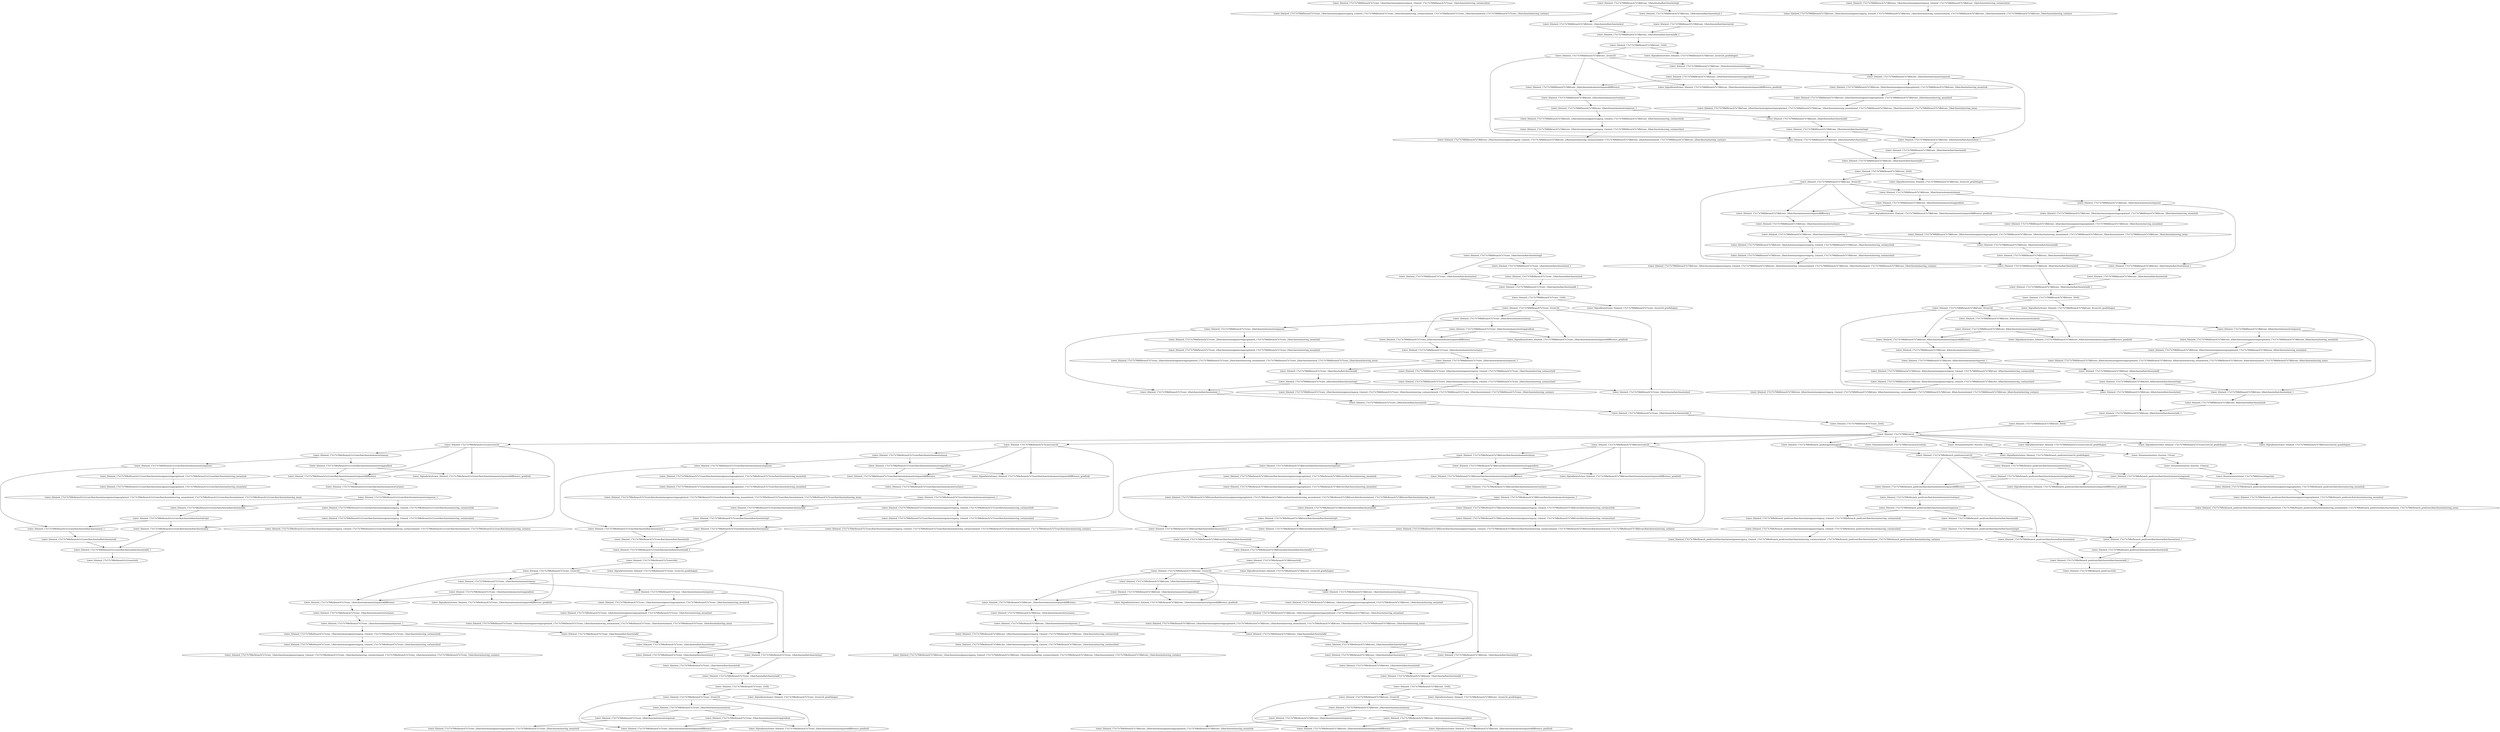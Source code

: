 digraph{
"tower_0/mixed_17x17x768d/branch7x7/conv_1/batchnorm/assignmovingavg_1/mixed_17x17x768d/branch7x7/conv_1/batchnorm/moving_variance/mul"->"tower_0/mixed_17x17x768d/branch7x7/conv_1/batchnorm/assignmovingavg_1/mixed_17x17x768d/branch7x7/conv_1/batchnorm/moving_variance/mixed_17x17x768d/branch7x7/conv_1/batchnorm/mixed_17x17x768d/branch7x7/conv_1/batchnorm/moving_variance"
"tower_0/mixed_17x17x768d/branch7x7/conv_1/batchnorm/batchnorm/rsqrt"->"tower_0/mixed_17x17x768d/branch7x7/conv_1/batchnorm/batchnorm/mul"
"tower_0/mixed_17x17x768d/branch7x7/conv_1/batchnorm/batchnorm/rsqrt"->"tower_0/mixed_17x17x768d/branch7x7/conv_1/batchnorm/batchnorm/mul_1"
"tower_0/mixed_17x17x768d/branch7x7/conv_1/batchnorm/batchnorm/mul_1"->"tower_0/mixed_17x17x768d/branch7x7/conv_1/batchnorm/batchnorm/sub"
"tower_0/mixed_17x17x768d/branch7x7/conv_1/batchnorm/batchnorm/mul"->"tower_0/mixed_17x17x768d/branch7x7/conv_1/batchnorm/batchnorm/add_1"
"tower_0/mixed_17x17x768d/branch7x7/conv_1/batchnorm/batchnorm/sub"->"tower_0/mixed_17x17x768d/branch7x7/conv_1/batchnorm/batchnorm/add_1"
"tower_0/mixed_17x17x768d/branch7x7/conv_1/batchnorm/batchnorm/add_1"->"tower_0/mixed_17x17x768d/branch7x7/conv_1/relu"
"tower_0/mixed_17x17x768d/branch7x7/conv_1/relu"->"tower_0/mixed_17x17x768d/branch7x7/conv_2/conv2d"
"tower_0/mixed_17x17x768d/branch7x7/conv_2/conv2d"->"tower_0/mixed_17x17x768d/branch7x7/conv_2/batchnorm/moments/mean"
"tower_0/mixed_17x17x768d/branch7x7/conv_2/batchnorm/moments/mean"->"tower_0/mixed_17x17x768d/branch7x7/conv_2/batchnorm/moments/stopgradient"
"tower_0/mixed_17x17x768d/branch7x7/conv_2/conv2d"->"tower_0/mixed_17x17x768d/branch7x7/conv_2/batchnorm/moments/squareddifference"
"tower_0/mixed_17x17x768d/branch7x7/conv_2/batchnorm/moments/stopgradient"->"tower_0/mixed_17x17x768d/branch7x7/conv_2/batchnorm/moments/squareddifference"
"tower_0/mixed_17x17x768d/branch7x7/conv_2/batchnorm/moments/squareddifference"->"tower_0/mixed_17x17x768d/branch7x7/conv_2/batchnorm/moments/variance"
"tower_0/mixed_17x17x768d/branch7x7/conv_2/batchnorm/moments/mean"->"tower_0/mixed_17x17x768d/branch7x7/conv_2/batchnorm/moments/squeeze"
"tower_0/mixed_17x17x768d/branch7x7/conv_2/batchnorm/moments/variance"->"tower_0/mixed_17x17x768d/branch7x7/conv_2/batchnorm/moments/squeeze_1"
"tower_0/mixed_17x17x768d/branch7x7/conv_2/batchnorm/moments/squeeze"->"tower_0/mixed_17x17x768d/branch7x7/conv_2/batchnorm/assignmovingavg/mixed_17x17x768d/branch7x7/conv_2/batchnorm/moving_mean/sub"
"tower_0/mixed_17x17x768d/branch7x7/conv_2/batchnorm/assignmovingavg/mixed_17x17x768d/branch7x7/conv_2/batchnorm/moving_mean/sub"->"tower_0/mixed_17x17x768d/branch7x7/conv_2/batchnorm/assignmovingavg/mixed_17x17x768d/branch7x7/conv_2/batchnorm/moving_mean/mul"
"tower_0/mixed_17x17x768d/branch7x7/conv_2/batchnorm/assignmovingavg/mixed_17x17x768d/branch7x7/conv_2/batchnorm/moving_mean/mul"->"tower_0/mixed_17x17x768d/branch7x7/conv_2/batchnorm/assignmovingavg/mixed_17x17x768d/branch7x7/conv_2/batchnorm/moving_mean/mixed_17x17x768d/branch7x7/conv_2/batchnorm/mixed_17x17x768d/branch7x7/conv_2/batchnorm/moving_mean"
"tower_0/mixed_17x17x768d/branch7x7/conv_2/batchnorm/moments/squeeze_1"->"tower_0/mixed_17x17x768d/branch7x7/conv_2/batchnorm/assignmovingavg_1/mixed_17x17x768d/branch7x7/conv_2/batchnorm/moving_variance/sub"
"tower_0/mixed_17x17x768d/branch7x7/conv_2/batchnorm/assignmovingavg_1/mixed_17x17x768d/branch7x7/conv_2/batchnorm/moving_variance/sub"->"tower_0/mixed_17x17x768d/branch7x7/conv_2/batchnorm/assignmovingavg_1/mixed_17x17x768d/branch7x7/conv_2/batchnorm/moving_variance/mul"
"tower_0/mixed_17x17x768d/branch7x7/conv_2/batchnorm/assignmovingavg_1/mixed_17x17x768d/branch7x7/conv_2/batchnorm/moving_variance/mul"->"tower_0/mixed_17x17x768d/branch7x7/conv_2/batchnorm/assignmovingavg_1/mixed_17x17x768d/branch7x7/conv_2/batchnorm/moving_variance/mixed_17x17x768d/branch7x7/conv_2/batchnorm/mixed_17x17x768d/branch7x7/conv_2/batchnorm/moving_variance"
"tower_0/mixed_17x17x768d/branch7x7/conv_2/batchnorm/moments/squeeze_1"->"tower_0/mixed_17x17x768d/branch7x7/conv_2/batchnorm/batchnorm/add"
"tower_0/mixed_17x17x768d/branch7x7/conv_2/batchnorm/batchnorm/add"->"tower_0/mixed_17x17x768d/branch7x7/conv_2/batchnorm/batchnorm/rsqrt"
"tower_0/mixed_17x17x768d/branch7x7/conv_2/conv2d"->"tower_0/mixed_17x17x768d/branch7x7/conv_2/batchnorm/batchnorm/mul"
"tower_0/mixed_17x17x768d/branch7x7/conv_2/batchnorm/batchnorm/rsqrt"->"tower_0/mixed_17x17x768d/branch7x7/conv_2/batchnorm/batchnorm/mul"
"tower_0/mixed_17x17x768d/branch7x7/conv_2/batchnorm/moments/squeeze"->"tower_0/mixed_17x17x768d/branch7x7/conv_2/batchnorm/batchnorm/mul_1"
"tower_0/mixed_17x17x768d/branch7x7/conv_2/batchnorm/batchnorm/rsqrt"->"tower_0/mixed_17x17x768d/branch7x7/conv_2/batchnorm/batchnorm/mul_1"
"tower_0/mixed_17x17x768d/branch7x7/conv_2/batchnorm/batchnorm/mul_1"->"tower_0/mixed_17x17x768d/branch7x7/conv_2/batchnorm/batchnorm/sub"
"tower_0/mixed_17x17x768d/branch7x7/conv_2/batchnorm/batchnorm/mul"->"tower_0/mixed_17x17x768d/branch7x7/conv_2/batchnorm/batchnorm/add_1"
"tower_0/mixed_17x17x768d/branch7x7/conv_2/batchnorm/batchnorm/sub"->"tower_0/mixed_17x17x768d/branch7x7/conv_2/batchnorm/batchnorm/add_1"
"tower_0/mixed_17x17x768d/branch7x7/conv_2/batchnorm/batchnorm/add_1"->"tower_0/mixed_17x17x768d/branch7x7/conv_2/relu"
"tower_0/mixed_17x17x768d/branch7x7dbl/conv_1/batchnorm/assignmovingavg_1/mixed_17x17x768d/branch7x7dbl/conv_1/batchnorm/moving_variance/mul"->"tower_0/mixed_17x17x768d/branch7x7dbl/conv_1/batchnorm/assignmovingavg_1/mixed_17x17x768d/branch7x7dbl/conv_1/batchnorm/moving_variance/mixed_17x17x768d/branch7x7dbl/conv_1/batchnorm/mixed_17x17x768d/branch7x7dbl/conv_1/batchnorm/moving_variance"
"tower_0/mixed_17x17x768d/branch7x7dbl/conv_1/batchnorm/batchnorm/rsqrt"->"tower_0/mixed_17x17x768d/branch7x7dbl/conv_1/batchnorm/batchnorm/mul"
"tower_0/mixed_17x17x768d/branch7x7dbl/conv_1/batchnorm/batchnorm/rsqrt"->"tower_0/mixed_17x17x768d/branch7x7dbl/conv_1/batchnorm/batchnorm/mul_1"
"tower_0/mixed_17x17x768d/branch7x7dbl/conv_1/batchnorm/batchnorm/mul_1"->"tower_0/mixed_17x17x768d/branch7x7dbl/conv_1/batchnorm/batchnorm/sub"
"tower_0/mixed_17x17x768d/branch7x7dbl/conv_1/batchnorm/batchnorm/mul"->"tower_0/mixed_17x17x768d/branch7x7dbl/conv_1/batchnorm/batchnorm/add_1"
"tower_0/mixed_17x17x768d/branch7x7dbl/conv_1/batchnorm/batchnorm/sub"->"tower_0/mixed_17x17x768d/branch7x7dbl/conv_1/batchnorm/batchnorm/add_1"
"tower_0/mixed_17x17x768d/branch7x7dbl/conv_1/batchnorm/batchnorm/add_1"->"tower_0/mixed_17x17x768d/branch7x7dbl/conv_1/relu"
"tower_0/mixed_17x17x768d/branch7x7dbl/conv_1/relu"->"tower_0/mixed_17x17x768d/branch7x7dbl/conv_2/conv2d"
"tower_0/mixed_17x17x768d/branch7x7dbl/conv_2/conv2d"->"tower_0/mixed_17x17x768d/branch7x7dbl/conv_2/batchnorm/moments/mean"
"tower_0/mixed_17x17x768d/branch7x7dbl/conv_2/batchnorm/moments/mean"->"tower_0/mixed_17x17x768d/branch7x7dbl/conv_2/batchnorm/moments/stopgradient"
"tower_0/mixed_17x17x768d/branch7x7dbl/conv_2/conv2d"->"tower_0/mixed_17x17x768d/branch7x7dbl/conv_2/batchnorm/moments/squareddifference"
"tower_0/mixed_17x17x768d/branch7x7dbl/conv_2/batchnorm/moments/stopgradient"->"tower_0/mixed_17x17x768d/branch7x7dbl/conv_2/batchnorm/moments/squareddifference"
"tower_0/mixed_17x17x768d/branch7x7dbl/conv_2/batchnorm/moments/squareddifference"->"tower_0/mixed_17x17x768d/branch7x7dbl/conv_2/batchnorm/moments/variance"
"tower_0/mixed_17x17x768d/branch7x7dbl/conv_2/batchnorm/moments/mean"->"tower_0/mixed_17x17x768d/branch7x7dbl/conv_2/batchnorm/moments/squeeze"
"tower_0/mixed_17x17x768d/branch7x7dbl/conv_2/batchnorm/moments/variance"->"tower_0/mixed_17x17x768d/branch7x7dbl/conv_2/batchnorm/moments/squeeze_1"
"tower_0/mixed_17x17x768d/branch7x7dbl/conv_2/batchnorm/moments/squeeze"->"tower_0/mixed_17x17x768d/branch7x7dbl/conv_2/batchnorm/assignmovingavg/mixed_17x17x768d/branch7x7dbl/conv_2/batchnorm/moving_mean/sub"
"tower_0/mixed_17x17x768d/branch7x7dbl/conv_2/batchnorm/assignmovingavg/mixed_17x17x768d/branch7x7dbl/conv_2/batchnorm/moving_mean/sub"->"tower_0/mixed_17x17x768d/branch7x7dbl/conv_2/batchnorm/assignmovingavg/mixed_17x17x768d/branch7x7dbl/conv_2/batchnorm/moving_mean/mul"
"tower_0/mixed_17x17x768d/branch7x7dbl/conv_2/batchnorm/assignmovingavg/mixed_17x17x768d/branch7x7dbl/conv_2/batchnorm/moving_mean/mul"->"tower_0/mixed_17x17x768d/branch7x7dbl/conv_2/batchnorm/assignmovingavg/mixed_17x17x768d/branch7x7dbl/conv_2/batchnorm/moving_mean/mixed_17x17x768d/branch7x7dbl/conv_2/batchnorm/mixed_17x17x768d/branch7x7dbl/conv_2/batchnorm/moving_mean"
"tower_0/mixed_17x17x768d/branch7x7dbl/conv_2/batchnorm/moments/squeeze_1"->"tower_0/mixed_17x17x768d/branch7x7dbl/conv_2/batchnorm/assignmovingavg_1/mixed_17x17x768d/branch7x7dbl/conv_2/batchnorm/moving_variance/sub"
"tower_0/mixed_17x17x768d/branch7x7dbl/conv_2/batchnorm/assignmovingavg_1/mixed_17x17x768d/branch7x7dbl/conv_2/batchnorm/moving_variance/sub"->"tower_0/mixed_17x17x768d/branch7x7dbl/conv_2/batchnorm/assignmovingavg_1/mixed_17x17x768d/branch7x7dbl/conv_2/batchnorm/moving_variance/mul"
"tower_0/mixed_17x17x768d/branch7x7dbl/conv_2/batchnorm/assignmovingavg_1/mixed_17x17x768d/branch7x7dbl/conv_2/batchnorm/moving_variance/mul"->"tower_0/mixed_17x17x768d/branch7x7dbl/conv_2/batchnorm/assignmovingavg_1/mixed_17x17x768d/branch7x7dbl/conv_2/batchnorm/moving_variance/mixed_17x17x768d/branch7x7dbl/conv_2/batchnorm/mixed_17x17x768d/branch7x7dbl/conv_2/batchnorm/moving_variance"
"tower_0/mixed_17x17x768d/branch7x7dbl/conv_2/batchnorm/moments/squeeze_1"->"tower_0/mixed_17x17x768d/branch7x7dbl/conv_2/batchnorm/batchnorm/add"
"tower_0/mixed_17x17x768d/branch7x7dbl/conv_2/batchnorm/batchnorm/add"->"tower_0/mixed_17x17x768d/branch7x7dbl/conv_2/batchnorm/batchnorm/rsqrt"
"tower_0/mixed_17x17x768d/branch7x7dbl/conv_2/conv2d"->"tower_0/mixed_17x17x768d/branch7x7dbl/conv_2/batchnorm/batchnorm/mul"
"tower_0/mixed_17x17x768d/branch7x7dbl/conv_2/batchnorm/batchnorm/rsqrt"->"tower_0/mixed_17x17x768d/branch7x7dbl/conv_2/batchnorm/batchnorm/mul"
"tower_0/mixed_17x17x768d/branch7x7dbl/conv_2/batchnorm/moments/squeeze"->"tower_0/mixed_17x17x768d/branch7x7dbl/conv_2/batchnorm/batchnorm/mul_1"
"tower_0/mixed_17x17x768d/branch7x7dbl/conv_2/batchnorm/batchnorm/rsqrt"->"tower_0/mixed_17x17x768d/branch7x7dbl/conv_2/batchnorm/batchnorm/mul_1"
"tower_0/mixed_17x17x768d/branch7x7dbl/conv_2/batchnorm/batchnorm/mul_1"->"tower_0/mixed_17x17x768d/branch7x7dbl/conv_2/batchnorm/batchnorm/sub"
"tower_0/mixed_17x17x768d/branch7x7dbl/conv_2/batchnorm/batchnorm/mul"->"tower_0/mixed_17x17x768d/branch7x7dbl/conv_2/batchnorm/batchnorm/add_1"
"tower_0/mixed_17x17x768d/branch7x7dbl/conv_2/batchnorm/batchnorm/sub"->"tower_0/mixed_17x17x768d/branch7x7dbl/conv_2/batchnorm/batchnorm/add_1"
"tower_0/mixed_17x17x768d/branch7x7dbl/conv_2/batchnorm/batchnorm/add_1"->"tower_0/mixed_17x17x768d/branch7x7dbl/conv_2/relu"
"tower_0/mixed_17x17x768d/branch7x7dbl/conv_2/relu"->"tower_0/mixed_17x17x768d/branch7x7dbl/conv_3/conv2d"
"tower_0/mixed_17x17x768d/branch7x7dbl/conv_3/conv2d"->"tower_0/mixed_17x17x768d/branch7x7dbl/conv_3/batchnorm/moments/mean"
"tower_0/mixed_17x17x768d/branch7x7dbl/conv_3/batchnorm/moments/mean"->"tower_0/mixed_17x17x768d/branch7x7dbl/conv_3/batchnorm/moments/stopgradient"
"tower_0/mixed_17x17x768d/branch7x7dbl/conv_3/conv2d"->"tower_0/mixed_17x17x768d/branch7x7dbl/conv_3/batchnorm/moments/squareddifference"
"tower_0/mixed_17x17x768d/branch7x7dbl/conv_3/batchnorm/moments/stopgradient"->"tower_0/mixed_17x17x768d/branch7x7dbl/conv_3/batchnorm/moments/squareddifference"
"tower_0/mixed_17x17x768d/branch7x7dbl/conv_3/batchnorm/moments/squareddifference"->"tower_0/mixed_17x17x768d/branch7x7dbl/conv_3/batchnorm/moments/variance"
"tower_0/mixed_17x17x768d/branch7x7dbl/conv_3/batchnorm/moments/mean"->"tower_0/mixed_17x17x768d/branch7x7dbl/conv_3/batchnorm/moments/squeeze"
"tower_0/mixed_17x17x768d/branch7x7dbl/conv_3/batchnorm/moments/variance"->"tower_0/mixed_17x17x768d/branch7x7dbl/conv_3/batchnorm/moments/squeeze_1"
"tower_0/mixed_17x17x768d/branch7x7dbl/conv_3/batchnorm/moments/squeeze"->"tower_0/mixed_17x17x768d/branch7x7dbl/conv_3/batchnorm/assignmovingavg/mixed_17x17x768d/branch7x7dbl/conv_3/batchnorm/moving_mean/sub"
"tower_0/mixed_17x17x768d/branch7x7dbl/conv_3/batchnorm/assignmovingavg/mixed_17x17x768d/branch7x7dbl/conv_3/batchnorm/moving_mean/sub"->"tower_0/mixed_17x17x768d/branch7x7dbl/conv_3/batchnorm/assignmovingavg/mixed_17x17x768d/branch7x7dbl/conv_3/batchnorm/moving_mean/mul"
"tower_0/mixed_17x17x768d/branch7x7dbl/conv_3/batchnorm/assignmovingavg/mixed_17x17x768d/branch7x7dbl/conv_3/batchnorm/moving_mean/mul"->"tower_0/mixed_17x17x768d/branch7x7dbl/conv_3/batchnorm/assignmovingavg/mixed_17x17x768d/branch7x7dbl/conv_3/batchnorm/moving_mean/mixed_17x17x768d/branch7x7dbl/conv_3/batchnorm/mixed_17x17x768d/branch7x7dbl/conv_3/batchnorm/moving_mean"
"tower_0/mixed_17x17x768d/branch7x7dbl/conv_3/batchnorm/moments/squeeze_1"->"tower_0/mixed_17x17x768d/branch7x7dbl/conv_3/batchnorm/assignmovingavg_1/mixed_17x17x768d/branch7x7dbl/conv_3/batchnorm/moving_variance/sub"
"tower_0/mixed_17x17x768d/branch7x7dbl/conv_3/batchnorm/assignmovingavg_1/mixed_17x17x768d/branch7x7dbl/conv_3/batchnorm/moving_variance/sub"->"tower_0/mixed_17x17x768d/branch7x7dbl/conv_3/batchnorm/assignmovingavg_1/mixed_17x17x768d/branch7x7dbl/conv_3/batchnorm/moving_variance/mul"
"tower_0/mixed_17x17x768d/branch7x7dbl/conv_3/batchnorm/assignmovingavg_1/mixed_17x17x768d/branch7x7dbl/conv_3/batchnorm/moving_variance/mul"->"tower_0/mixed_17x17x768d/branch7x7dbl/conv_3/batchnorm/assignmovingavg_1/mixed_17x17x768d/branch7x7dbl/conv_3/batchnorm/moving_variance/mixed_17x17x768d/branch7x7dbl/conv_3/batchnorm/mixed_17x17x768d/branch7x7dbl/conv_3/batchnorm/moving_variance"
"tower_0/mixed_17x17x768d/branch7x7dbl/conv_3/batchnorm/moments/squeeze_1"->"tower_0/mixed_17x17x768d/branch7x7dbl/conv_3/batchnorm/batchnorm/add"
"tower_0/mixed_17x17x768d/branch7x7dbl/conv_3/batchnorm/batchnorm/add"->"tower_0/mixed_17x17x768d/branch7x7dbl/conv_3/batchnorm/batchnorm/rsqrt"
"tower_0/mixed_17x17x768d/branch7x7dbl/conv_3/conv2d"->"tower_0/mixed_17x17x768d/branch7x7dbl/conv_3/batchnorm/batchnorm/mul"
"tower_0/mixed_17x17x768d/branch7x7dbl/conv_3/batchnorm/batchnorm/rsqrt"->"tower_0/mixed_17x17x768d/branch7x7dbl/conv_3/batchnorm/batchnorm/mul"
"tower_0/mixed_17x17x768d/branch7x7dbl/conv_3/batchnorm/moments/squeeze"->"tower_0/mixed_17x17x768d/branch7x7dbl/conv_3/batchnorm/batchnorm/mul_1"
"tower_0/mixed_17x17x768d/branch7x7dbl/conv_3/batchnorm/batchnorm/rsqrt"->"tower_0/mixed_17x17x768d/branch7x7dbl/conv_3/batchnorm/batchnorm/mul_1"
"tower_0/mixed_17x17x768d/branch7x7dbl/conv_3/batchnorm/batchnorm/mul_1"->"tower_0/mixed_17x17x768d/branch7x7dbl/conv_3/batchnorm/batchnorm/sub"
"tower_0/mixed_17x17x768d/branch7x7dbl/conv_3/batchnorm/batchnorm/mul"->"tower_0/mixed_17x17x768d/branch7x7dbl/conv_3/batchnorm/batchnorm/add_1"
"tower_0/mixed_17x17x768d/branch7x7dbl/conv_3/batchnorm/batchnorm/sub"->"tower_0/mixed_17x17x768d/branch7x7dbl/conv_3/batchnorm/batchnorm/add_1"
"tower_0/mixed_17x17x768d/branch7x7dbl/conv_3/batchnorm/batchnorm/add_1"->"tower_0/mixed_17x17x768d/branch7x7dbl/conv_3/relu"
"tower_0/mixed_17x17x768d/branch7x7dbl/conv_3/relu"->"tower_0/mixed_17x17x768d/branch7x7dbl/conv_4/conv2d"
"tower_0/mixed_17x17x768d/branch7x7dbl/conv_4/conv2d"->"tower_0/mixed_17x17x768d/branch7x7dbl/conv_4/batchnorm/moments/mean"
"tower_0/mixed_17x17x768d/branch7x7dbl/conv_4/batchnorm/moments/mean"->"tower_0/mixed_17x17x768d/branch7x7dbl/conv_4/batchnorm/moments/stopgradient"
"tower_0/mixed_17x17x768d/branch7x7dbl/conv_4/conv2d"->"tower_0/mixed_17x17x768d/branch7x7dbl/conv_4/batchnorm/moments/squareddifference"
"tower_0/mixed_17x17x768d/branch7x7dbl/conv_4/batchnorm/moments/stopgradient"->"tower_0/mixed_17x17x768d/branch7x7dbl/conv_4/batchnorm/moments/squareddifference"
"tower_0/mixed_17x17x768d/branch7x7dbl/conv_4/batchnorm/moments/squareddifference"->"tower_0/mixed_17x17x768d/branch7x7dbl/conv_4/batchnorm/moments/variance"
"tower_0/mixed_17x17x768d/branch7x7dbl/conv_4/batchnorm/moments/mean"->"tower_0/mixed_17x17x768d/branch7x7dbl/conv_4/batchnorm/moments/squeeze"
"tower_0/mixed_17x17x768d/branch7x7dbl/conv_4/batchnorm/moments/variance"->"tower_0/mixed_17x17x768d/branch7x7dbl/conv_4/batchnorm/moments/squeeze_1"
"tower_0/mixed_17x17x768d/branch7x7dbl/conv_4/batchnorm/moments/squeeze"->"tower_0/mixed_17x17x768d/branch7x7dbl/conv_4/batchnorm/assignmovingavg/mixed_17x17x768d/branch7x7dbl/conv_4/batchnorm/moving_mean/sub"
"tower_0/mixed_17x17x768d/branch7x7dbl/conv_4/batchnorm/assignmovingavg/mixed_17x17x768d/branch7x7dbl/conv_4/batchnorm/moving_mean/sub"->"tower_0/mixed_17x17x768d/branch7x7dbl/conv_4/batchnorm/assignmovingavg/mixed_17x17x768d/branch7x7dbl/conv_4/batchnorm/moving_mean/mul"
"tower_0/mixed_17x17x768d/branch7x7dbl/conv_4/batchnorm/assignmovingavg/mixed_17x17x768d/branch7x7dbl/conv_4/batchnorm/moving_mean/mul"->"tower_0/mixed_17x17x768d/branch7x7dbl/conv_4/batchnorm/assignmovingavg/mixed_17x17x768d/branch7x7dbl/conv_4/batchnorm/moving_mean/mixed_17x17x768d/branch7x7dbl/conv_4/batchnorm/mixed_17x17x768d/branch7x7dbl/conv_4/batchnorm/moving_mean"
"tower_0/mixed_17x17x768d/branch7x7dbl/conv_4/batchnorm/moments/squeeze_1"->"tower_0/mixed_17x17x768d/branch7x7dbl/conv_4/batchnorm/assignmovingavg_1/mixed_17x17x768d/branch7x7dbl/conv_4/batchnorm/moving_variance/sub"
"tower_0/mixed_17x17x768d/branch7x7dbl/conv_4/batchnorm/assignmovingavg_1/mixed_17x17x768d/branch7x7dbl/conv_4/batchnorm/moving_variance/sub"->"tower_0/mixed_17x17x768d/branch7x7dbl/conv_4/batchnorm/assignmovingavg_1/mixed_17x17x768d/branch7x7dbl/conv_4/batchnorm/moving_variance/mul"
"tower_0/mixed_17x17x768d/branch7x7dbl/conv_4/batchnorm/assignmovingavg_1/mixed_17x17x768d/branch7x7dbl/conv_4/batchnorm/moving_variance/mul"->"tower_0/mixed_17x17x768d/branch7x7dbl/conv_4/batchnorm/assignmovingavg_1/mixed_17x17x768d/branch7x7dbl/conv_4/batchnorm/moving_variance/mixed_17x17x768d/branch7x7dbl/conv_4/batchnorm/mixed_17x17x768d/branch7x7dbl/conv_4/batchnorm/moving_variance"
"tower_0/mixed_17x17x768d/branch7x7dbl/conv_4/batchnorm/moments/squeeze_1"->"tower_0/mixed_17x17x768d/branch7x7dbl/conv_4/batchnorm/batchnorm/add"
"tower_0/mixed_17x17x768d/branch7x7dbl/conv_4/batchnorm/batchnorm/add"->"tower_0/mixed_17x17x768d/branch7x7dbl/conv_4/batchnorm/batchnorm/rsqrt"
"tower_0/mixed_17x17x768d/branch7x7dbl/conv_4/conv2d"->"tower_0/mixed_17x17x768d/branch7x7dbl/conv_4/batchnorm/batchnorm/mul"
"tower_0/mixed_17x17x768d/branch7x7dbl/conv_4/batchnorm/batchnorm/rsqrt"->"tower_0/mixed_17x17x768d/branch7x7dbl/conv_4/batchnorm/batchnorm/mul"
"tower_0/mixed_17x17x768d/branch7x7dbl/conv_4/batchnorm/moments/squeeze"->"tower_0/mixed_17x17x768d/branch7x7dbl/conv_4/batchnorm/batchnorm/mul_1"
"tower_0/mixed_17x17x768d/branch7x7dbl/conv_4/batchnorm/batchnorm/rsqrt"->"tower_0/mixed_17x17x768d/branch7x7dbl/conv_4/batchnorm/batchnorm/mul_1"
"tower_0/mixed_17x17x768d/branch7x7dbl/conv_4/batchnorm/batchnorm/mul_1"->"tower_0/mixed_17x17x768d/branch7x7dbl/conv_4/batchnorm/batchnorm/sub"
"tower_0/mixed_17x17x768d/branch7x7dbl/conv_4/batchnorm/batchnorm/mul"->"tower_0/mixed_17x17x768d/branch7x7dbl/conv_4/batchnorm/batchnorm/add_1"
"tower_0/mixed_17x17x768d/branch7x7dbl/conv_4/batchnorm/batchnorm/sub"->"tower_0/mixed_17x17x768d/branch7x7dbl/conv_4/batchnorm/batchnorm/add_1"
"tower_0/mixed_17x17x768d/branch7x7dbl/conv_4/batchnorm/batchnorm/add_1"->"tower_0/mixed_17x17x768d/branch7x7dbl/conv_4/relu"
"tower_0/mixed_17x17x768d/branch7x7/conv_2/relu"->"tower_0/mixed_17x17x768d/concat"
"tower_0/mixed_17x17x768d/branch7x7dbl/conv_4/relu"->"tower_0/mixed_17x17x768d/concat"
"tower_0/mixed_17x17x768d/concat"->"tower_0/mixed_17x17x768e/branch1x1/conv/conv2d"
"tower_0/mixed_17x17x768e/branch1x1/conv/conv2d"->"tower_0/mixed_17x17x768e/branch1x1/conv/batchnorm/moments/mean"
"tower_0/mixed_17x17x768e/branch1x1/conv/batchnorm/moments/mean"->"tower_0/mixed_17x17x768e/branch1x1/conv/batchnorm/moments/stopgradient"
"tower_0/mixed_17x17x768e/branch1x1/conv/conv2d"->"tower_0/mixed_17x17x768e/branch1x1/conv/batchnorm/moments/squareddifference"
"tower_0/mixed_17x17x768e/branch1x1/conv/batchnorm/moments/stopgradient"->"tower_0/mixed_17x17x768e/branch1x1/conv/batchnorm/moments/squareddifference"
"tower_0/mixed_17x17x768e/branch1x1/conv/batchnorm/moments/squareddifference"->"tower_0/mixed_17x17x768e/branch1x1/conv/batchnorm/moments/variance"
"tower_0/mixed_17x17x768e/branch1x1/conv/batchnorm/moments/mean"->"tower_0/mixed_17x17x768e/branch1x1/conv/batchnorm/moments/squeeze"
"tower_0/mixed_17x17x768e/branch1x1/conv/batchnorm/moments/variance"->"tower_0/mixed_17x17x768e/branch1x1/conv/batchnorm/moments/squeeze_1"
"tower_0/mixed_17x17x768e/branch1x1/conv/batchnorm/moments/squeeze"->"tower_0/mixed_17x17x768e/branch1x1/conv/batchnorm/assignmovingavg/mixed_17x17x768e/branch1x1/conv/batchnorm/moving_mean/sub"
"tower_0/mixed_17x17x768e/branch1x1/conv/batchnorm/assignmovingavg/mixed_17x17x768e/branch1x1/conv/batchnorm/moving_mean/sub"->"tower_0/mixed_17x17x768e/branch1x1/conv/batchnorm/assignmovingavg/mixed_17x17x768e/branch1x1/conv/batchnorm/moving_mean/mul"
"tower_0/mixed_17x17x768e/branch1x1/conv/batchnorm/assignmovingavg/mixed_17x17x768e/branch1x1/conv/batchnorm/moving_mean/mul"->"tower_0/mixed_17x17x768e/branch1x1/conv/batchnorm/assignmovingavg/mixed_17x17x768e/branch1x1/conv/batchnorm/moving_mean/mixed_17x17x768e/branch1x1/conv/batchnorm/mixed_17x17x768e/branch1x1/conv/batchnorm/moving_mean"
"tower_0/mixed_17x17x768e/branch1x1/conv/batchnorm/moments/squeeze_1"->"tower_0/mixed_17x17x768e/branch1x1/conv/batchnorm/assignmovingavg_1/mixed_17x17x768e/branch1x1/conv/batchnorm/moving_variance/sub"
"tower_0/mixed_17x17x768e/branch1x1/conv/batchnorm/assignmovingavg_1/mixed_17x17x768e/branch1x1/conv/batchnorm/moving_variance/sub"->"tower_0/mixed_17x17x768e/branch1x1/conv/batchnorm/assignmovingavg_1/mixed_17x17x768e/branch1x1/conv/batchnorm/moving_variance/mul"
"tower_0/mixed_17x17x768e/branch1x1/conv/batchnorm/assignmovingavg_1/mixed_17x17x768e/branch1x1/conv/batchnorm/moving_variance/mul"->"tower_0/mixed_17x17x768e/branch1x1/conv/batchnorm/assignmovingavg_1/mixed_17x17x768e/branch1x1/conv/batchnorm/moving_variance/mixed_17x17x768e/branch1x1/conv/batchnorm/mixed_17x17x768e/branch1x1/conv/batchnorm/moving_variance"
"tower_0/mixed_17x17x768e/branch1x1/conv/batchnorm/moments/squeeze_1"->"tower_0/mixed_17x17x768e/branch1x1/conv/batchnorm/batchnorm/add"
"tower_0/mixed_17x17x768e/branch1x1/conv/batchnorm/batchnorm/add"->"tower_0/mixed_17x17x768e/branch1x1/conv/batchnorm/batchnorm/rsqrt"
"tower_0/mixed_17x17x768e/branch1x1/conv/conv2d"->"tower_0/mixed_17x17x768e/branch1x1/conv/batchnorm/batchnorm/mul"
"tower_0/mixed_17x17x768e/branch1x1/conv/batchnorm/batchnorm/rsqrt"->"tower_0/mixed_17x17x768e/branch1x1/conv/batchnorm/batchnorm/mul"
"tower_0/mixed_17x17x768e/branch1x1/conv/batchnorm/moments/squeeze"->"tower_0/mixed_17x17x768e/branch1x1/conv/batchnorm/batchnorm/mul_1"
"tower_0/mixed_17x17x768e/branch1x1/conv/batchnorm/batchnorm/rsqrt"->"tower_0/mixed_17x17x768e/branch1x1/conv/batchnorm/batchnorm/mul_1"
"tower_0/mixed_17x17x768e/branch1x1/conv/batchnorm/batchnorm/mul_1"->"tower_0/mixed_17x17x768e/branch1x1/conv/batchnorm/batchnorm/sub"
"tower_0/mixed_17x17x768e/branch1x1/conv/batchnorm/batchnorm/mul"->"tower_0/mixed_17x17x768e/branch1x1/conv/batchnorm/batchnorm/add_1"
"tower_0/mixed_17x17x768e/branch1x1/conv/batchnorm/batchnorm/sub"->"tower_0/mixed_17x17x768e/branch1x1/conv/batchnorm/batchnorm/add_1"
"tower_0/mixed_17x17x768e/branch1x1/conv/batchnorm/batchnorm/add_1"->"tower_0/mixed_17x17x768e/branch1x1/conv/relu"
"tower_0/mixed_17x17x768d/concat"->"tower_0/mixed_17x17x768e/branch7x7/conv/conv2d"
"tower_0/mixed_17x17x768e/branch7x7/conv/conv2d"->"tower_0/mixed_17x17x768e/branch7x7/conv/batchnorm/moments/mean"
"tower_0/mixed_17x17x768e/branch7x7/conv/batchnorm/moments/mean"->"tower_0/mixed_17x17x768e/branch7x7/conv/batchnorm/moments/stopgradient"
"tower_0/mixed_17x17x768e/branch7x7/conv/conv2d"->"tower_0/mixed_17x17x768e/branch7x7/conv/batchnorm/moments/squareddifference"
"tower_0/mixed_17x17x768e/branch7x7/conv/batchnorm/moments/stopgradient"->"tower_0/mixed_17x17x768e/branch7x7/conv/batchnorm/moments/squareddifference"
"tower_0/mixed_17x17x768e/branch7x7/conv/batchnorm/moments/squareddifference"->"tower_0/mixed_17x17x768e/branch7x7/conv/batchnorm/moments/variance"
"tower_0/mixed_17x17x768e/branch7x7/conv/batchnorm/moments/mean"->"tower_0/mixed_17x17x768e/branch7x7/conv/batchnorm/moments/squeeze"
"tower_0/mixed_17x17x768e/branch7x7/conv/batchnorm/moments/variance"->"tower_0/mixed_17x17x768e/branch7x7/conv/batchnorm/moments/squeeze_1"
"tower_0/mixed_17x17x768e/branch7x7/conv/batchnorm/moments/squeeze"->"tower_0/mixed_17x17x768e/branch7x7/conv/batchnorm/assignmovingavg/mixed_17x17x768e/branch7x7/conv/batchnorm/moving_mean/sub"
"tower_0/mixed_17x17x768e/branch7x7/conv/batchnorm/assignmovingavg/mixed_17x17x768e/branch7x7/conv/batchnorm/moving_mean/sub"->"tower_0/mixed_17x17x768e/branch7x7/conv/batchnorm/assignmovingavg/mixed_17x17x768e/branch7x7/conv/batchnorm/moving_mean/mul"
"tower_0/mixed_17x17x768e/branch7x7/conv/batchnorm/assignmovingavg/mixed_17x17x768e/branch7x7/conv/batchnorm/moving_mean/mul"->"tower_0/mixed_17x17x768e/branch7x7/conv/batchnorm/assignmovingavg/mixed_17x17x768e/branch7x7/conv/batchnorm/moving_mean/mixed_17x17x768e/branch7x7/conv/batchnorm/mixed_17x17x768e/branch7x7/conv/batchnorm/moving_mean"
"tower_0/mixed_17x17x768e/branch7x7/conv/batchnorm/moments/squeeze_1"->"tower_0/mixed_17x17x768e/branch7x7/conv/batchnorm/assignmovingavg_1/mixed_17x17x768e/branch7x7/conv/batchnorm/moving_variance/sub"
"tower_0/mixed_17x17x768e/branch7x7/conv/batchnorm/assignmovingavg_1/mixed_17x17x768e/branch7x7/conv/batchnorm/moving_variance/sub"->"tower_0/mixed_17x17x768e/branch7x7/conv/batchnorm/assignmovingavg_1/mixed_17x17x768e/branch7x7/conv/batchnorm/moving_variance/mul"
"tower_0/mixed_17x17x768e/branch7x7/conv/batchnorm/assignmovingavg_1/mixed_17x17x768e/branch7x7/conv/batchnorm/moving_variance/mul"->"tower_0/mixed_17x17x768e/branch7x7/conv/batchnorm/assignmovingavg_1/mixed_17x17x768e/branch7x7/conv/batchnorm/moving_variance/mixed_17x17x768e/branch7x7/conv/batchnorm/mixed_17x17x768e/branch7x7/conv/batchnorm/moving_variance"
"tower_0/mixed_17x17x768e/branch7x7/conv/batchnorm/moments/squeeze_1"->"tower_0/mixed_17x17x768e/branch7x7/conv/batchnorm/batchnorm/add"
"tower_0/mixed_17x17x768e/branch7x7/conv/batchnorm/batchnorm/add"->"tower_0/mixed_17x17x768e/branch7x7/conv/batchnorm/batchnorm/rsqrt"
"tower_0/mixed_17x17x768e/branch7x7/conv/conv2d"->"tower_0/mixed_17x17x768e/branch7x7/conv/batchnorm/batchnorm/mul"
"tower_0/mixed_17x17x768e/branch7x7/conv/batchnorm/batchnorm/rsqrt"->"tower_0/mixed_17x17x768e/branch7x7/conv/batchnorm/batchnorm/mul"
"tower_0/mixed_17x17x768e/branch7x7/conv/batchnorm/moments/squeeze"->"tower_0/mixed_17x17x768e/branch7x7/conv/batchnorm/batchnorm/mul_1"
"tower_0/mixed_17x17x768e/branch7x7/conv/batchnorm/batchnorm/rsqrt"->"tower_0/mixed_17x17x768e/branch7x7/conv/batchnorm/batchnorm/mul_1"
"tower_0/mixed_17x17x768e/branch7x7/conv/batchnorm/batchnorm/mul_1"->"tower_0/mixed_17x17x768e/branch7x7/conv/batchnorm/batchnorm/sub"
"tower_0/mixed_17x17x768e/branch7x7/conv/batchnorm/batchnorm/mul"->"tower_0/mixed_17x17x768e/branch7x7/conv/batchnorm/batchnorm/add_1"
"tower_0/mixed_17x17x768e/branch7x7/conv/batchnorm/batchnorm/sub"->"tower_0/mixed_17x17x768e/branch7x7/conv/batchnorm/batchnorm/add_1"
"tower_0/mixed_17x17x768e/branch7x7/conv/batchnorm/batchnorm/add_1"->"tower_0/mixed_17x17x768e/branch7x7/conv/relu"
"tower_0/mixed_17x17x768e/branch7x7/conv/relu"->"tower_0/mixed_17x17x768e/branch7x7/conv_1/conv2d"
"tower_0/mixed_17x17x768e/branch7x7/conv_1/conv2d"->"tower_0/mixed_17x17x768e/branch7x7/conv_1/batchnorm/moments/mean"
"tower_0/mixed_17x17x768e/branch7x7/conv_1/batchnorm/moments/mean"->"tower_0/mixed_17x17x768e/branch7x7/conv_1/batchnorm/moments/stopgradient"
"tower_0/mixed_17x17x768e/branch7x7/conv_1/conv2d"->"tower_0/mixed_17x17x768e/branch7x7/conv_1/batchnorm/moments/squareddifference"
"tower_0/mixed_17x17x768e/branch7x7/conv_1/batchnorm/moments/stopgradient"->"tower_0/mixed_17x17x768e/branch7x7/conv_1/batchnorm/moments/squareddifference"
"tower_0/mixed_17x17x768e/branch7x7/conv_1/batchnorm/moments/squareddifference"->"tower_0/mixed_17x17x768e/branch7x7/conv_1/batchnorm/moments/variance"
"tower_0/mixed_17x17x768e/branch7x7/conv_1/batchnorm/moments/mean"->"tower_0/mixed_17x17x768e/branch7x7/conv_1/batchnorm/moments/squeeze"
"tower_0/mixed_17x17x768e/branch7x7/conv_1/batchnorm/moments/variance"->"tower_0/mixed_17x17x768e/branch7x7/conv_1/batchnorm/moments/squeeze_1"
"tower_0/mixed_17x17x768e/branch7x7/conv_1/batchnorm/moments/squeeze"->"tower_0/mixed_17x17x768e/branch7x7/conv_1/batchnorm/assignmovingavg/mixed_17x17x768e/branch7x7/conv_1/batchnorm/moving_mean/sub"
"tower_0/mixed_17x17x768e/branch7x7/conv_1/batchnorm/assignmovingavg/mixed_17x17x768e/branch7x7/conv_1/batchnorm/moving_mean/sub"->"tower_0/mixed_17x17x768e/branch7x7/conv_1/batchnorm/assignmovingavg/mixed_17x17x768e/branch7x7/conv_1/batchnorm/moving_mean/mul"
"tower_0/mixed_17x17x768e/branch7x7/conv_1/batchnorm/assignmovingavg/mixed_17x17x768e/branch7x7/conv_1/batchnorm/moving_mean/mul"->"tower_0/mixed_17x17x768e/branch7x7/conv_1/batchnorm/assignmovingavg/mixed_17x17x768e/branch7x7/conv_1/batchnorm/moving_mean/mixed_17x17x768e/branch7x7/conv_1/batchnorm/mixed_17x17x768e/branch7x7/conv_1/batchnorm/moving_mean"
"tower_0/mixed_17x17x768e/branch7x7/conv_1/batchnorm/moments/squeeze_1"->"tower_0/mixed_17x17x768e/branch7x7/conv_1/batchnorm/assignmovingavg_1/mixed_17x17x768e/branch7x7/conv_1/batchnorm/moving_variance/sub"
"tower_0/mixed_17x17x768e/branch7x7/conv_1/batchnorm/assignmovingavg_1/mixed_17x17x768e/branch7x7/conv_1/batchnorm/moving_variance/sub"->"tower_0/mixed_17x17x768e/branch7x7/conv_1/batchnorm/assignmovingavg_1/mixed_17x17x768e/branch7x7/conv_1/batchnorm/moving_variance/mul"
"tower_0/mixed_17x17x768e/branch7x7/conv_1/batchnorm/assignmovingavg_1/mixed_17x17x768e/branch7x7/conv_1/batchnorm/moving_variance/mul"->"tower_0/mixed_17x17x768e/branch7x7/conv_1/batchnorm/assignmovingavg_1/mixed_17x17x768e/branch7x7/conv_1/batchnorm/moving_variance/mixed_17x17x768e/branch7x7/conv_1/batchnorm/mixed_17x17x768e/branch7x7/conv_1/batchnorm/moving_variance"
"tower_0/mixed_17x17x768e/branch7x7/conv_1/batchnorm/moments/squeeze_1"->"tower_0/mixed_17x17x768e/branch7x7/conv_1/batchnorm/batchnorm/add"
"tower_0/mixed_17x17x768e/branch7x7/conv_1/batchnorm/batchnorm/add"->"tower_0/mixed_17x17x768e/branch7x7/conv_1/batchnorm/batchnorm/rsqrt"
"tower_0/mixed_17x17x768e/branch7x7/conv_1/conv2d"->"tower_0/mixed_17x17x768e/branch7x7/conv_1/batchnorm/batchnorm/mul"
"tower_0/mixed_17x17x768e/branch7x7/conv_1/batchnorm/batchnorm/rsqrt"->"tower_0/mixed_17x17x768e/branch7x7/conv_1/batchnorm/batchnorm/mul"
"tower_0/mixed_17x17x768e/branch7x7/conv_1/batchnorm/moments/squeeze"->"tower_0/mixed_17x17x768e/branch7x7/conv_1/batchnorm/batchnorm/mul_1"
"tower_0/mixed_17x17x768e/branch7x7/conv_1/batchnorm/batchnorm/rsqrt"->"tower_0/mixed_17x17x768e/branch7x7/conv_1/batchnorm/batchnorm/mul_1"
"tower_0/mixed_17x17x768e/branch7x7/conv_1/batchnorm/batchnorm/mul_1"->"tower_0/mixed_17x17x768e/branch7x7/conv_1/batchnorm/batchnorm/sub"
"tower_0/mixed_17x17x768e/branch7x7/conv_1/batchnorm/batchnorm/mul"->"tower_0/mixed_17x17x768e/branch7x7/conv_1/batchnorm/batchnorm/add_1"
"tower_0/mixed_17x17x768e/branch7x7/conv_1/batchnorm/batchnorm/sub"->"tower_0/mixed_17x17x768e/branch7x7/conv_1/batchnorm/batchnorm/add_1"
"tower_0/mixed_17x17x768e/branch7x7/conv_1/batchnorm/batchnorm/add_1"->"tower_0/mixed_17x17x768e/branch7x7/conv_1/relu"
"tower_0/mixed_17x17x768e/branch7x7/conv_1/relu"->"tower_0/mixed_17x17x768e/branch7x7/conv_2/conv2d"
"tower_0/mixed_17x17x768e/branch7x7/conv_2/conv2d"->"tower_0/mixed_17x17x768e/branch7x7/conv_2/batchnorm/moments/mean"
"tower_0/mixed_17x17x768e/branch7x7/conv_2/batchnorm/moments/mean"->"tower_0/mixed_17x17x768e/branch7x7/conv_2/batchnorm/moments/stopgradient"
"tower_0/mixed_17x17x768e/branch7x7/conv_2/conv2d"->"tower_0/mixed_17x17x768e/branch7x7/conv_2/batchnorm/moments/squareddifference"
"tower_0/mixed_17x17x768e/branch7x7/conv_2/batchnorm/moments/stopgradient"->"tower_0/mixed_17x17x768e/branch7x7/conv_2/batchnorm/moments/squareddifference"
"tower_0/mixed_17x17x768e/branch7x7/conv_2/batchnorm/moments/mean"->"tower_0/mixed_17x17x768e/branch7x7/conv_2/batchnorm/moments/squeeze"
"tower_0/mixed_17x17x768e/branch7x7/conv_2/batchnorm/moments/squeeze"->"tower_0/mixed_17x17x768e/branch7x7/conv_2/batchnorm/assignmovingavg/mixed_17x17x768e/branch7x7/conv_2/batchnorm/moving_mean/sub"
"tower_0/mixed_17x17x768d/concat"->"tower_0/mixed_17x17x768e/branch7x7dbl/conv/conv2d"
"tower_0/mixed_17x17x768e/branch7x7dbl/conv/conv2d"->"tower_0/mixed_17x17x768e/branch7x7dbl/conv/batchnorm/moments/mean"
"tower_0/mixed_17x17x768e/branch7x7dbl/conv/batchnorm/moments/mean"->"tower_0/mixed_17x17x768e/branch7x7dbl/conv/batchnorm/moments/stopgradient"
"tower_0/mixed_17x17x768e/branch7x7dbl/conv/conv2d"->"tower_0/mixed_17x17x768e/branch7x7dbl/conv/batchnorm/moments/squareddifference"
"tower_0/mixed_17x17x768e/branch7x7dbl/conv/batchnorm/moments/stopgradient"->"tower_0/mixed_17x17x768e/branch7x7dbl/conv/batchnorm/moments/squareddifference"
"tower_0/mixed_17x17x768e/branch7x7dbl/conv/batchnorm/moments/squareddifference"->"tower_0/mixed_17x17x768e/branch7x7dbl/conv/batchnorm/moments/variance"
"tower_0/mixed_17x17x768e/branch7x7dbl/conv/batchnorm/moments/mean"->"tower_0/mixed_17x17x768e/branch7x7dbl/conv/batchnorm/moments/squeeze"
"tower_0/mixed_17x17x768e/branch7x7dbl/conv/batchnorm/moments/variance"->"tower_0/mixed_17x17x768e/branch7x7dbl/conv/batchnorm/moments/squeeze_1"
"tower_0/mixed_17x17x768e/branch7x7dbl/conv/batchnorm/moments/squeeze"->"tower_0/mixed_17x17x768e/branch7x7dbl/conv/batchnorm/assignmovingavg/mixed_17x17x768e/branch7x7dbl/conv/batchnorm/moving_mean/sub"
"tower_0/mixed_17x17x768e/branch7x7dbl/conv/batchnorm/assignmovingavg/mixed_17x17x768e/branch7x7dbl/conv/batchnorm/moving_mean/sub"->"tower_0/mixed_17x17x768e/branch7x7dbl/conv/batchnorm/assignmovingavg/mixed_17x17x768e/branch7x7dbl/conv/batchnorm/moving_mean/mul"
"tower_0/mixed_17x17x768e/branch7x7dbl/conv/batchnorm/assignmovingavg/mixed_17x17x768e/branch7x7dbl/conv/batchnorm/moving_mean/mul"->"tower_0/mixed_17x17x768e/branch7x7dbl/conv/batchnorm/assignmovingavg/mixed_17x17x768e/branch7x7dbl/conv/batchnorm/moving_mean/mixed_17x17x768e/branch7x7dbl/conv/batchnorm/mixed_17x17x768e/branch7x7dbl/conv/batchnorm/moving_mean"
"tower_0/mixed_17x17x768e/branch7x7dbl/conv/batchnorm/moments/squeeze_1"->"tower_0/mixed_17x17x768e/branch7x7dbl/conv/batchnorm/assignmovingavg_1/mixed_17x17x768e/branch7x7dbl/conv/batchnorm/moving_variance/sub"
"tower_0/mixed_17x17x768e/branch7x7dbl/conv/batchnorm/assignmovingavg_1/mixed_17x17x768e/branch7x7dbl/conv/batchnorm/moving_variance/sub"->"tower_0/mixed_17x17x768e/branch7x7dbl/conv/batchnorm/assignmovingavg_1/mixed_17x17x768e/branch7x7dbl/conv/batchnorm/moving_variance/mul"
"tower_0/mixed_17x17x768e/branch7x7dbl/conv/batchnorm/assignmovingavg_1/mixed_17x17x768e/branch7x7dbl/conv/batchnorm/moving_variance/mul"->"tower_0/mixed_17x17x768e/branch7x7dbl/conv/batchnorm/assignmovingavg_1/mixed_17x17x768e/branch7x7dbl/conv/batchnorm/moving_variance/mixed_17x17x768e/branch7x7dbl/conv/batchnorm/mixed_17x17x768e/branch7x7dbl/conv/batchnorm/moving_variance"
"tower_0/mixed_17x17x768e/branch7x7dbl/conv/batchnorm/moments/squeeze_1"->"tower_0/mixed_17x17x768e/branch7x7dbl/conv/batchnorm/batchnorm/add"
"tower_0/mixed_17x17x768e/branch7x7dbl/conv/batchnorm/batchnorm/add"->"tower_0/mixed_17x17x768e/branch7x7dbl/conv/batchnorm/batchnorm/rsqrt"
"tower_0/mixed_17x17x768e/branch7x7dbl/conv/conv2d"->"tower_0/mixed_17x17x768e/branch7x7dbl/conv/batchnorm/batchnorm/mul"
"tower_0/mixed_17x17x768e/branch7x7dbl/conv/batchnorm/batchnorm/rsqrt"->"tower_0/mixed_17x17x768e/branch7x7dbl/conv/batchnorm/batchnorm/mul"
"tower_0/mixed_17x17x768e/branch7x7dbl/conv/batchnorm/moments/squeeze"->"tower_0/mixed_17x17x768e/branch7x7dbl/conv/batchnorm/batchnorm/mul_1"
"tower_0/mixed_17x17x768e/branch7x7dbl/conv/batchnorm/batchnorm/rsqrt"->"tower_0/mixed_17x17x768e/branch7x7dbl/conv/batchnorm/batchnorm/mul_1"
"tower_0/mixed_17x17x768e/branch7x7dbl/conv/batchnorm/batchnorm/mul_1"->"tower_0/mixed_17x17x768e/branch7x7dbl/conv/batchnorm/batchnorm/sub"
"tower_0/mixed_17x17x768e/branch7x7dbl/conv/batchnorm/batchnorm/mul"->"tower_0/mixed_17x17x768e/branch7x7dbl/conv/batchnorm/batchnorm/add_1"
"tower_0/mixed_17x17x768e/branch7x7dbl/conv/batchnorm/batchnorm/sub"->"tower_0/mixed_17x17x768e/branch7x7dbl/conv/batchnorm/batchnorm/add_1"
"tower_0/mixed_17x17x768e/branch7x7dbl/conv/batchnorm/batchnorm/add_1"->"tower_0/mixed_17x17x768e/branch7x7dbl/conv/relu"
"tower_0/mixed_17x17x768e/branch7x7dbl/conv/relu"->"tower_0/mixed_17x17x768e/branch7x7dbl/conv_1/conv2d"
"tower_0/mixed_17x17x768e/branch7x7dbl/conv_1/conv2d"->"tower_0/mixed_17x17x768e/branch7x7dbl/conv_1/batchnorm/moments/mean"
"tower_0/mixed_17x17x768e/branch7x7dbl/conv_1/batchnorm/moments/mean"->"tower_0/mixed_17x17x768e/branch7x7dbl/conv_1/batchnorm/moments/stopgradient"
"tower_0/mixed_17x17x768e/branch7x7dbl/conv_1/conv2d"->"tower_0/mixed_17x17x768e/branch7x7dbl/conv_1/batchnorm/moments/squareddifference"
"tower_0/mixed_17x17x768e/branch7x7dbl/conv_1/batchnorm/moments/stopgradient"->"tower_0/mixed_17x17x768e/branch7x7dbl/conv_1/batchnorm/moments/squareddifference"
"tower_0/mixed_17x17x768e/branch7x7dbl/conv_1/batchnorm/moments/squareddifference"->"tower_0/mixed_17x17x768e/branch7x7dbl/conv_1/batchnorm/moments/variance"
"tower_0/mixed_17x17x768e/branch7x7dbl/conv_1/batchnorm/moments/mean"->"tower_0/mixed_17x17x768e/branch7x7dbl/conv_1/batchnorm/moments/squeeze"
"tower_0/mixed_17x17x768e/branch7x7dbl/conv_1/batchnorm/moments/variance"->"tower_0/mixed_17x17x768e/branch7x7dbl/conv_1/batchnorm/moments/squeeze_1"
"tower_0/mixed_17x17x768e/branch7x7dbl/conv_1/batchnorm/moments/squeeze"->"tower_0/mixed_17x17x768e/branch7x7dbl/conv_1/batchnorm/assignmovingavg/mixed_17x17x768e/branch7x7dbl/conv_1/batchnorm/moving_mean/sub"
"tower_0/mixed_17x17x768e/branch7x7dbl/conv_1/batchnorm/assignmovingavg/mixed_17x17x768e/branch7x7dbl/conv_1/batchnorm/moving_mean/sub"->"tower_0/mixed_17x17x768e/branch7x7dbl/conv_1/batchnorm/assignmovingavg/mixed_17x17x768e/branch7x7dbl/conv_1/batchnorm/moving_mean/mul"
"tower_0/mixed_17x17x768e/branch7x7dbl/conv_1/batchnorm/assignmovingavg/mixed_17x17x768e/branch7x7dbl/conv_1/batchnorm/moving_mean/mul"->"tower_0/mixed_17x17x768e/branch7x7dbl/conv_1/batchnorm/assignmovingavg/mixed_17x17x768e/branch7x7dbl/conv_1/batchnorm/moving_mean/mixed_17x17x768e/branch7x7dbl/conv_1/batchnorm/mixed_17x17x768e/branch7x7dbl/conv_1/batchnorm/moving_mean"
"tower_0/mixed_17x17x768e/branch7x7dbl/conv_1/batchnorm/moments/squeeze_1"->"tower_0/mixed_17x17x768e/branch7x7dbl/conv_1/batchnorm/assignmovingavg_1/mixed_17x17x768e/branch7x7dbl/conv_1/batchnorm/moving_variance/sub"
"tower_0/mixed_17x17x768e/branch7x7dbl/conv_1/batchnorm/assignmovingavg_1/mixed_17x17x768e/branch7x7dbl/conv_1/batchnorm/moving_variance/sub"->"tower_0/mixed_17x17x768e/branch7x7dbl/conv_1/batchnorm/assignmovingavg_1/mixed_17x17x768e/branch7x7dbl/conv_1/batchnorm/moving_variance/mul"
"tower_0/mixed_17x17x768e/branch7x7dbl/conv_1/batchnorm/assignmovingavg_1/mixed_17x17x768e/branch7x7dbl/conv_1/batchnorm/moving_variance/mul"->"tower_0/mixed_17x17x768e/branch7x7dbl/conv_1/batchnorm/assignmovingavg_1/mixed_17x17x768e/branch7x7dbl/conv_1/batchnorm/moving_variance/mixed_17x17x768e/branch7x7dbl/conv_1/batchnorm/mixed_17x17x768e/branch7x7dbl/conv_1/batchnorm/moving_variance"
"tower_0/mixed_17x17x768e/branch7x7dbl/conv_1/batchnorm/moments/squeeze_1"->"tower_0/mixed_17x17x768e/branch7x7dbl/conv_1/batchnorm/batchnorm/add"
"tower_0/mixed_17x17x768e/branch7x7dbl/conv_1/batchnorm/batchnorm/add"->"tower_0/mixed_17x17x768e/branch7x7dbl/conv_1/batchnorm/batchnorm/rsqrt"
"tower_0/mixed_17x17x768e/branch7x7dbl/conv_1/conv2d"->"tower_0/mixed_17x17x768e/branch7x7dbl/conv_1/batchnorm/batchnorm/mul"
"tower_0/mixed_17x17x768e/branch7x7dbl/conv_1/batchnorm/batchnorm/rsqrt"->"tower_0/mixed_17x17x768e/branch7x7dbl/conv_1/batchnorm/batchnorm/mul"
"tower_0/mixed_17x17x768e/branch7x7dbl/conv_1/batchnorm/moments/squeeze"->"tower_0/mixed_17x17x768e/branch7x7dbl/conv_1/batchnorm/batchnorm/mul_1"
"tower_0/mixed_17x17x768e/branch7x7dbl/conv_1/batchnorm/batchnorm/rsqrt"->"tower_0/mixed_17x17x768e/branch7x7dbl/conv_1/batchnorm/batchnorm/mul_1"
"tower_0/mixed_17x17x768e/branch7x7dbl/conv_1/batchnorm/batchnorm/mul_1"->"tower_0/mixed_17x17x768e/branch7x7dbl/conv_1/batchnorm/batchnorm/sub"
"tower_0/mixed_17x17x768e/branch7x7dbl/conv_1/batchnorm/batchnorm/mul"->"tower_0/mixed_17x17x768e/branch7x7dbl/conv_1/batchnorm/batchnorm/add_1"
"tower_0/mixed_17x17x768e/branch7x7dbl/conv_1/batchnorm/batchnorm/sub"->"tower_0/mixed_17x17x768e/branch7x7dbl/conv_1/batchnorm/batchnorm/add_1"
"tower_0/mixed_17x17x768e/branch7x7dbl/conv_1/batchnorm/batchnorm/add_1"->"tower_0/mixed_17x17x768e/branch7x7dbl/conv_1/relu"
"tower_0/mixed_17x17x768e/branch7x7dbl/conv_1/relu"->"tower_0/mixed_17x17x768e/branch7x7dbl/conv_2/conv2d"
"tower_0/mixed_17x17x768e/branch7x7dbl/conv_2/conv2d"->"tower_0/mixed_17x17x768e/branch7x7dbl/conv_2/batchnorm/moments/mean"
"tower_0/mixed_17x17x768e/branch7x7dbl/conv_2/batchnorm/moments/mean"->"tower_0/mixed_17x17x768e/branch7x7dbl/conv_2/batchnorm/moments/stopgradient"
"tower_0/mixed_17x17x768e/branch7x7dbl/conv_2/conv2d"->"tower_0/mixed_17x17x768e/branch7x7dbl/conv_2/batchnorm/moments/squareddifference"
"tower_0/mixed_17x17x768e/branch7x7dbl/conv_2/batchnorm/moments/stopgradient"->"tower_0/mixed_17x17x768e/branch7x7dbl/conv_2/batchnorm/moments/squareddifference"
"tower_0/mixed_17x17x768e/branch7x7dbl/conv_2/batchnorm/moments/mean"->"tower_0/mixed_17x17x768e/branch7x7dbl/conv_2/batchnorm/moments/squeeze"
"tower_0/mixed_17x17x768e/branch7x7dbl/conv_2/batchnorm/moments/squeeze"->"tower_0/mixed_17x17x768e/branch7x7dbl/conv_2/batchnorm/assignmovingavg/mixed_17x17x768e/branch7x7dbl/conv_2/batchnorm/moving_mean/sub"
"tower_0/mixed_17x17x768d/concat"->"tower_0/mixed_17x17x768e/branch_pool/avgpool/avgpool"
"tower_0/mixed_17x17x768e/branch_pool/avgpool/avgpool"->"tower_0/mixed_17x17x768e/branch_pool/conv/conv2d"
"tower_0/mixed_17x17x768e/branch_pool/conv/conv2d"->"tower_0/mixed_17x17x768e/branch_pool/conv/batchnorm/moments/mean"
"tower_0/mixed_17x17x768e/branch_pool/conv/batchnorm/moments/mean"->"tower_0/mixed_17x17x768e/branch_pool/conv/batchnorm/moments/stopgradient"
"tower_0/mixed_17x17x768e/branch_pool/conv/conv2d"->"tower_0/mixed_17x17x768e/branch_pool/conv/batchnorm/moments/squareddifference"
"tower_0/mixed_17x17x768e/branch_pool/conv/batchnorm/moments/stopgradient"->"tower_0/mixed_17x17x768e/branch_pool/conv/batchnorm/moments/squareddifference"
"tower_0/mixed_17x17x768e/branch_pool/conv/batchnorm/moments/squareddifference"->"tower_0/mixed_17x17x768e/branch_pool/conv/batchnorm/moments/variance"
"tower_0/mixed_17x17x768e/branch_pool/conv/batchnorm/moments/mean"->"tower_0/mixed_17x17x768e/branch_pool/conv/batchnorm/moments/squeeze"
"tower_0/mixed_17x17x768e/branch_pool/conv/batchnorm/moments/variance"->"tower_0/mixed_17x17x768e/branch_pool/conv/batchnorm/moments/squeeze_1"
"tower_0/mixed_17x17x768e/branch_pool/conv/batchnorm/moments/squeeze"->"tower_0/mixed_17x17x768e/branch_pool/conv/batchnorm/assignmovingavg/mixed_17x17x768e/branch_pool/conv/batchnorm/moving_mean/sub"
"tower_0/mixed_17x17x768e/branch_pool/conv/batchnorm/assignmovingavg/mixed_17x17x768e/branch_pool/conv/batchnorm/moving_mean/sub"->"tower_0/mixed_17x17x768e/branch_pool/conv/batchnorm/assignmovingavg/mixed_17x17x768e/branch_pool/conv/batchnorm/moving_mean/mul"
"tower_0/mixed_17x17x768e/branch_pool/conv/batchnorm/assignmovingavg/mixed_17x17x768e/branch_pool/conv/batchnorm/moving_mean/mul"->"tower_0/mixed_17x17x768e/branch_pool/conv/batchnorm/assignmovingavg/mixed_17x17x768e/branch_pool/conv/batchnorm/moving_mean/mixed_17x17x768e/branch_pool/conv/batchnorm/mixed_17x17x768e/branch_pool/conv/batchnorm/moving_mean"
"tower_0/mixed_17x17x768e/branch_pool/conv/batchnorm/moments/squeeze_1"->"tower_0/mixed_17x17x768e/branch_pool/conv/batchnorm/assignmovingavg_1/mixed_17x17x768e/branch_pool/conv/batchnorm/moving_variance/sub"
"tower_0/mixed_17x17x768e/branch_pool/conv/batchnorm/assignmovingavg_1/mixed_17x17x768e/branch_pool/conv/batchnorm/moving_variance/sub"->"tower_0/mixed_17x17x768e/branch_pool/conv/batchnorm/assignmovingavg_1/mixed_17x17x768e/branch_pool/conv/batchnorm/moving_variance/mul"
"tower_0/mixed_17x17x768e/branch_pool/conv/batchnorm/assignmovingavg_1/mixed_17x17x768e/branch_pool/conv/batchnorm/moving_variance/mul"->"tower_0/mixed_17x17x768e/branch_pool/conv/batchnorm/assignmovingavg_1/mixed_17x17x768e/branch_pool/conv/batchnorm/moving_variance/mixed_17x17x768e/branch_pool/conv/batchnorm/mixed_17x17x768e/branch_pool/conv/batchnorm/moving_variance"
"tower_0/mixed_17x17x768e/branch_pool/conv/batchnorm/moments/squeeze_1"->"tower_0/mixed_17x17x768e/branch_pool/conv/batchnorm/batchnorm/add"
"tower_0/mixed_17x17x768e/branch_pool/conv/batchnorm/batchnorm/add"->"tower_0/mixed_17x17x768e/branch_pool/conv/batchnorm/batchnorm/rsqrt"
"tower_0/mixed_17x17x768e/branch_pool/conv/conv2d"->"tower_0/mixed_17x17x768e/branch_pool/conv/batchnorm/batchnorm/mul"
"tower_0/mixed_17x17x768e/branch_pool/conv/batchnorm/batchnorm/rsqrt"->"tower_0/mixed_17x17x768e/branch_pool/conv/batchnorm/batchnorm/mul"
"tower_0/mixed_17x17x768e/branch_pool/conv/batchnorm/moments/squeeze"->"tower_0/mixed_17x17x768e/branch_pool/conv/batchnorm/batchnorm/mul_1"
"tower_0/mixed_17x17x768e/branch_pool/conv/batchnorm/batchnorm/rsqrt"->"tower_0/mixed_17x17x768e/branch_pool/conv/batchnorm/batchnorm/mul_1"
"tower_0/mixed_17x17x768e/branch_pool/conv/batchnorm/batchnorm/mul_1"->"tower_0/mixed_17x17x768e/branch_pool/conv/batchnorm/batchnorm/sub"
"tower_0/mixed_17x17x768e/branch_pool/conv/batchnorm/batchnorm/mul"->"tower_0/mixed_17x17x768e/branch_pool/conv/batchnorm/batchnorm/add_1"
"tower_0/mixed_17x17x768e/branch_pool/conv/batchnorm/batchnorm/sub"->"tower_0/mixed_17x17x768e/branch_pool/conv/batchnorm/batchnorm/add_1"
"tower_0/mixed_17x17x768e/branch_pool/conv/batchnorm/batchnorm/add_1"->"tower_0/mixed_17x17x768e/branch_pool/conv/relu"
"tower_0/mixed_17x17x768d/concat"->"tower_0/summaries/mixed_17x17x768d/concat/activations"
"tower_0/mixed_17x17x768d/concat"->"tower_0/summaries/zero_fraction_13/equal"
"tower_0/summaries/zero_fraction_13/equal"->"tower_0/summaries/zero_fraction_13/cast"
"tower_0/summaries/zero_fraction_13/cast"->"tower_0/summaries/zero_fraction_13/mean"
"tower_0/summaries/zero_fraction_13/mean"->"tower_0/summaries/mixed_17x17x768d/concat/sparsity"
"tower_0/mixed_17x17x768e/branch1x1/conv/conv2d"->"tower_0/gradients/tower_0/mixed_17x17x768e/branch1x1/conv/batchnorm/moments/squareddifference_grad/sub"
"tower_0/mixed_17x17x768e/branch1x1/conv/batchnorm/moments/stopgradient"->"tower_0/gradients/tower_0/mixed_17x17x768e/branch1x1/conv/batchnorm/moments/squareddifference_grad/sub"
"tower_0/mixed_17x17x768e/branch7x7/conv_2/conv2d"->"tower_0/gradients/tower_0/mixed_17x17x768e/branch7x7/conv_2/batchnorm/moments/squareddifference_grad/sub"
"tower_0/mixed_17x17x768e/branch7x7/conv_2/batchnorm/moments/stopgradient"->"tower_0/gradients/tower_0/mixed_17x17x768e/branch7x7/conv_2/batchnorm/moments/squareddifference_grad/sub"
"tower_0/mixed_17x17x768e/branch_pool/conv/conv2d"->"tower_0/gradients/tower_0/mixed_17x17x768e/branch_pool/conv/batchnorm/moments/squareddifference_grad/sub"
"tower_0/mixed_17x17x768e/branch_pool/conv/batchnorm/moments/stopgradient"->"tower_0/gradients/tower_0/mixed_17x17x768e/branch_pool/conv/batchnorm/moments/squareddifference_grad/sub"
"tower_0/mixed_17x17x768d/concat"->"tower_0/gradients/tower_0/mixed_17x17x768e/branch1x1/conv/conv2d_grad/shapen"
"tower_0/mixed_17x17x768e/branch7x7/conv_1/relu"->"tower_0/gradients/tower_0/mixed_17x17x768e/branch7x7/conv_2/conv2d_grad/shapen"
"tower_0/mixed_17x17x768e/branch_pool/avgpool/avgpool"->"tower_0/gradients/tower_0/mixed_17x17x768e/branch_pool/conv/conv2d_grad/shapen"
"tower_0/mixed_17x17x768e/branch7x7/conv_1/conv2d"->"tower_0/gradients/tower_0/mixed_17x17x768e/branch7x7/conv_1/batchnorm/moments/squareddifference_grad/sub"
"tower_0/mixed_17x17x768e/branch7x7/conv_1/batchnorm/moments/stopgradient"->"tower_0/gradients/tower_0/mixed_17x17x768e/branch7x7/conv_1/batchnorm/moments/squareddifference_grad/sub"
"tower_0/mixed_17x17x768e/branch7x7/conv/relu"->"tower_0/gradients/tower_0/mixed_17x17x768e/branch7x7/conv_1/conv2d_grad/shapen"
"tower_0/mixed_17x17x768e/branch7x7/conv/conv2d"->"tower_0/gradients/tower_0/mixed_17x17x768e/branch7x7/conv/batchnorm/moments/squareddifference_grad/sub"
"tower_0/mixed_17x17x768e/branch7x7/conv/batchnorm/moments/stopgradient"->"tower_0/gradients/tower_0/mixed_17x17x768e/branch7x7/conv/batchnorm/moments/squareddifference_grad/sub"
"tower_0/mixed_17x17x768e/branch7x7dbl/conv_2/conv2d"->"tower_0/gradients/tower_0/mixed_17x17x768e/branch7x7dbl/conv_2/batchnorm/moments/squareddifference_grad/sub"
"tower_0/mixed_17x17x768e/branch7x7dbl/conv_2/batchnorm/moments/stopgradient"->"tower_0/gradients/tower_0/mixed_17x17x768e/branch7x7dbl/conv_2/batchnorm/moments/squareddifference_grad/sub"
"tower_0/mixed_17x17x768d/concat"->"tower_0/gradients/tower_0/mixed_17x17x768e/branch7x7/conv/conv2d_grad/shapen"
"tower_0/mixed_17x17x768e/branch7x7dbl/conv_1/relu"->"tower_0/gradients/tower_0/mixed_17x17x768e/branch7x7dbl/conv_2/conv2d_grad/shapen"
"tower_0/mixed_17x17x768e/branch7x7dbl/conv_1/conv2d"->"tower_0/gradients/tower_0/mixed_17x17x768e/branch7x7dbl/conv_1/batchnorm/moments/squareddifference_grad/sub"
"tower_0/mixed_17x17x768e/branch7x7dbl/conv_1/batchnorm/moments/stopgradient"->"tower_0/gradients/tower_0/mixed_17x17x768e/branch7x7dbl/conv_1/batchnorm/moments/squareddifference_grad/sub"
"tower_0/mixed_17x17x768e/branch7x7dbl/conv/relu"->"tower_0/gradients/tower_0/mixed_17x17x768e/branch7x7dbl/conv_1/conv2d_grad/shapen"
"tower_0/mixed_17x17x768e/branch7x7dbl/conv/conv2d"->"tower_0/gradients/tower_0/mixed_17x17x768e/branch7x7dbl/conv/batchnorm/moments/squareddifference_grad/sub"
"tower_0/mixed_17x17x768e/branch7x7dbl/conv/batchnorm/moments/stopgradient"->"tower_0/gradients/tower_0/mixed_17x17x768e/branch7x7dbl/conv/batchnorm/moments/squareddifference_grad/sub"
"tower_0/mixed_17x17x768d/concat"->"tower_0/gradients/tower_0/mixed_17x17x768e/branch7x7dbl/conv/conv2d_grad/shapen"
"tower_0/mixed_17x17x768d/branch7x7/conv_2/conv2d"->"tower_0/gradients/tower_0/mixed_17x17x768d/branch7x7/conv_2/batchnorm/moments/squareddifference_grad/sub"
"tower_0/mixed_17x17x768d/branch7x7/conv_2/batchnorm/moments/stopgradient"->"tower_0/gradients/tower_0/mixed_17x17x768d/branch7x7/conv_2/batchnorm/moments/squareddifference_grad/sub"
"tower_0/mixed_17x17x768d/branch7x7dbl/conv_4/conv2d"->"tower_0/gradients/tower_0/mixed_17x17x768d/branch7x7dbl/conv_4/batchnorm/moments/squareddifference_grad/sub"
"tower_0/mixed_17x17x768d/branch7x7dbl/conv_4/batchnorm/moments/stopgradient"->"tower_0/gradients/tower_0/mixed_17x17x768d/branch7x7dbl/conv_4/batchnorm/moments/squareddifference_grad/sub"
"tower_0/mixed_17x17x768d/branch7x7/conv_1/relu"->"tower_0/gradients/tower_0/mixed_17x17x768d/branch7x7/conv_2/conv2d_grad/shapen"
"tower_0/mixed_17x17x768d/branch7x7dbl/conv_3/relu"->"tower_0/gradients/tower_0/mixed_17x17x768d/branch7x7dbl/conv_4/conv2d_grad/shapen"
"tower_0/mixed_17x17x768d/branch7x7dbl/conv_3/conv2d"->"tower_0/gradients/tower_0/mixed_17x17x768d/branch7x7dbl/conv_3/batchnorm/moments/squareddifference_grad/sub"
"tower_0/mixed_17x17x768d/branch7x7dbl/conv_3/batchnorm/moments/stopgradient"->"tower_0/gradients/tower_0/mixed_17x17x768d/branch7x7dbl/conv_3/batchnorm/moments/squareddifference_grad/sub"
"tower_0/mixed_17x17x768d/branch7x7dbl/conv_2/relu"->"tower_0/gradients/tower_0/mixed_17x17x768d/branch7x7dbl/conv_3/conv2d_grad/shapen"
"tower_0/mixed_17x17x768d/branch7x7dbl/conv_2/conv2d"->"tower_0/gradients/tower_0/mixed_17x17x768d/branch7x7dbl/conv_2/batchnorm/moments/squareddifference_grad/sub"
"tower_0/mixed_17x17x768d/branch7x7dbl/conv_2/batchnorm/moments/stopgradient"->"tower_0/gradients/tower_0/mixed_17x17x768d/branch7x7dbl/conv_2/batchnorm/moments/squareddifference_grad/sub"
"tower_0/mixed_17x17x768d/branch7x7dbl/conv_1/relu"->"tower_0/gradients/tower_0/mixed_17x17x768d/branch7x7dbl/conv_2/conv2d_grad/shapen"

}